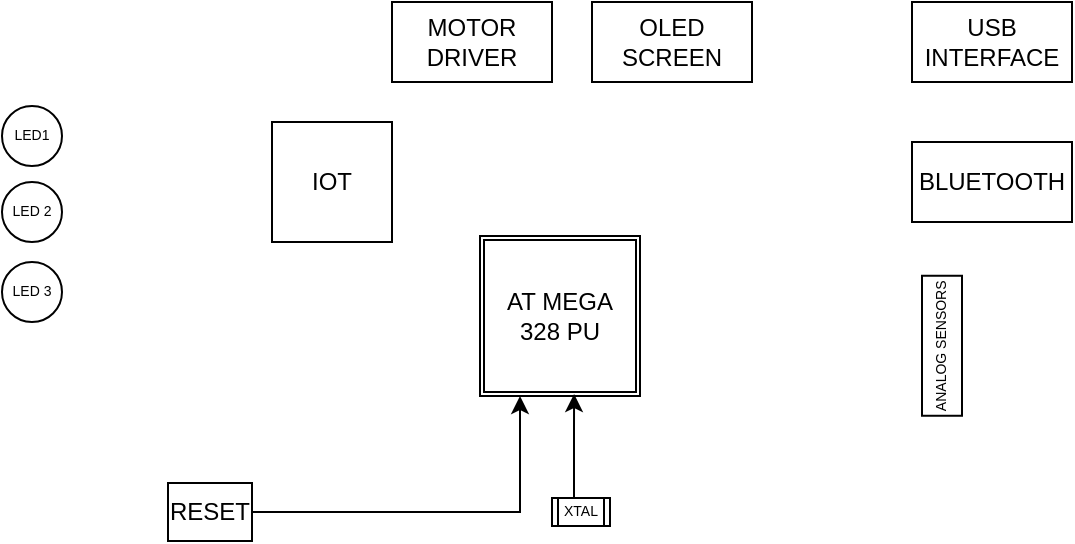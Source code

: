 <mxfile version="12.6.5" type="device"><diagram id="vsCTkun97AkkG_NUKZMI" name="Page-1"><mxGraphModel dx="229" dy="139" grid="0" gridSize="10" guides="1" tooltips="1" connect="1" arrows="1" fold="1" page="1" pageScale="1" pageWidth="1169" pageHeight="826" math="0" shadow="0"><root><mxCell id="0"/><mxCell id="1" parent="0"/><mxCell id="Ga1Cz5-WQxot8_fhu9Zy-15" value="BLUETOOTH" style="rounded=0;whiteSpace=wrap;html=1;gradientColor=none;" vertex="1" parent="1"><mxGeometry x="760" y="300" width="80" height="40" as="geometry"/></mxCell><mxCell id="Ga1Cz5-WQxot8_fhu9Zy-16" value="MOTOR DRIVER" style="rounded=0;whiteSpace=wrap;html=1;gradientColor=none;" vertex="1" parent="1"><mxGeometry x="500" y="230.0" width="80" height="40" as="geometry"/></mxCell><mxCell id="Ga1Cz5-WQxot8_fhu9Zy-17" value="OLED SCREEN" style="rounded=0;whiteSpace=wrap;html=1;gradientColor=none;shadow=0;comic=0;glass=0;" vertex="1" parent="1"><mxGeometry x="600" y="230" width="80" height="40" as="geometry"/></mxCell><mxCell id="Ga1Cz5-WQxot8_fhu9Zy-18" value="USB INTERFACE" style="rounded=0;whiteSpace=wrap;html=1;gradientColor=none;" vertex="1" parent="1"><mxGeometry x="760" y="230" width="80" height="40" as="geometry"/></mxCell><mxCell id="Ga1Cz5-WQxot8_fhu9Zy-19" value="AT MEGA 328 PU" style="shape=ext;double=1;whiteSpace=wrap;html=1;aspect=fixed;gradientColor=none;" vertex="1" parent="1"><mxGeometry x="544" y="347" width="80" height="80" as="geometry"/></mxCell><mxCell id="Ga1Cz5-WQxot8_fhu9Zy-22" value="IOT" style="rounded=0;whiteSpace=wrap;html=1;" vertex="1" parent="1"><mxGeometry x="440" y="290" width="60" height="60" as="geometry"/></mxCell><mxCell id="Ga1Cz5-WQxot8_fhu9Zy-35" style="edgeStyle=orthogonalEdgeStyle;rounded=0;orthogonalLoop=1;jettySize=auto;html=1;entryX=0.25;entryY=1;entryDx=0;entryDy=0;fontSize=7;" edge="1" parent="1" source="Ga1Cz5-WQxot8_fhu9Zy-23" target="Ga1Cz5-WQxot8_fhu9Zy-19"><mxGeometry relative="1" as="geometry"/></mxCell><mxCell id="Ga1Cz5-WQxot8_fhu9Zy-23" value="RESET" style="rounded=0;whiteSpace=wrap;html=1;shadow=0;glass=0;comic=0;gradientColor=none;" vertex="1" parent="1"><mxGeometry x="388" y="470.5" width="42" height="29" as="geometry"/></mxCell><mxCell id="Ga1Cz5-WQxot8_fhu9Zy-24" value="ANALOG SENSORS" style="rounded=0;whiteSpace=wrap;shadow=0;glass=0;comic=0;gradientColor=none;fontSize=7;rotation=-90;" vertex="1" parent="1"><mxGeometry x="740" y="391.88" width="70" height="20" as="geometry"/></mxCell><mxCell id="Ga1Cz5-WQxot8_fhu9Zy-25" value="LED1" style="ellipse;whiteSpace=wrap;html=1;aspect=fixed;rounded=0;shadow=0;glass=0;comic=0;gradientColor=none;fontSize=7;" vertex="1" parent="1"><mxGeometry x="305" y="282" width="30" height="30" as="geometry"/></mxCell><mxCell id="Ga1Cz5-WQxot8_fhu9Zy-26" value="LED 3" style="ellipse;whiteSpace=wrap;html=1;aspect=fixed;rounded=0;shadow=0;glass=0;comic=0;gradientColor=none;fontSize=7;" vertex="1" parent="1"><mxGeometry x="305" y="360" width="30" height="30" as="geometry"/></mxCell><mxCell id="Ga1Cz5-WQxot8_fhu9Zy-27" value="LED 2" style="ellipse;whiteSpace=wrap;html=1;aspect=fixed;rounded=0;shadow=0;glass=0;comic=0;gradientColor=none;fontSize=7;" vertex="1" parent="1"><mxGeometry x="305" y="320" width="30" height="30" as="geometry"/></mxCell><mxCell id="Ga1Cz5-WQxot8_fhu9Zy-36" style="edgeStyle=orthogonalEdgeStyle;rounded=0;orthogonalLoop=1;jettySize=auto;html=1;entryX=0.588;entryY=0.988;entryDx=0;entryDy=0;entryPerimeter=0;fontSize=7;" edge="1" parent="1" source="Ga1Cz5-WQxot8_fhu9Zy-34" target="Ga1Cz5-WQxot8_fhu9Zy-19"><mxGeometry relative="1" as="geometry"><Array as="points"><mxPoint x="591" y="443"/><mxPoint x="591" y="443"/></Array></mxGeometry></mxCell><mxCell id="Ga1Cz5-WQxot8_fhu9Zy-34" value="XTAL" style="shape=process;whiteSpace=wrap;html=1;backgroundOutline=1;rounded=0;shadow=0;glass=0;comic=0;gradientColor=none;fontSize=7;" vertex="1" parent="1"><mxGeometry x="580" y="478" width="29" height="14" as="geometry"/></mxCell></root></mxGraphModel></diagram></mxfile>